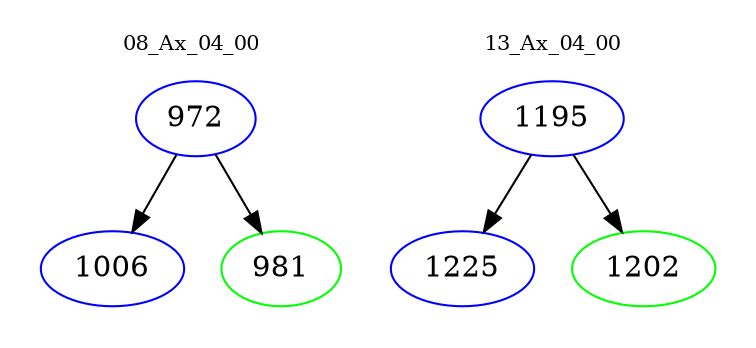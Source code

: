 digraph{
subgraph cluster_0 {
color = white
label = "08_Ax_04_00";
fontsize=10;
T0_972 [label="972", color="blue"]
T0_972 -> T0_1006 [color="black"]
T0_1006 [label="1006", color="blue"]
T0_972 -> T0_981 [color="black"]
T0_981 [label="981", color="green"]
}
subgraph cluster_1 {
color = white
label = "13_Ax_04_00";
fontsize=10;
T1_1195 [label="1195", color="blue"]
T1_1195 -> T1_1225 [color="black"]
T1_1225 [label="1225", color="blue"]
T1_1195 -> T1_1202 [color="black"]
T1_1202 [label="1202", color="green"]
}
}

